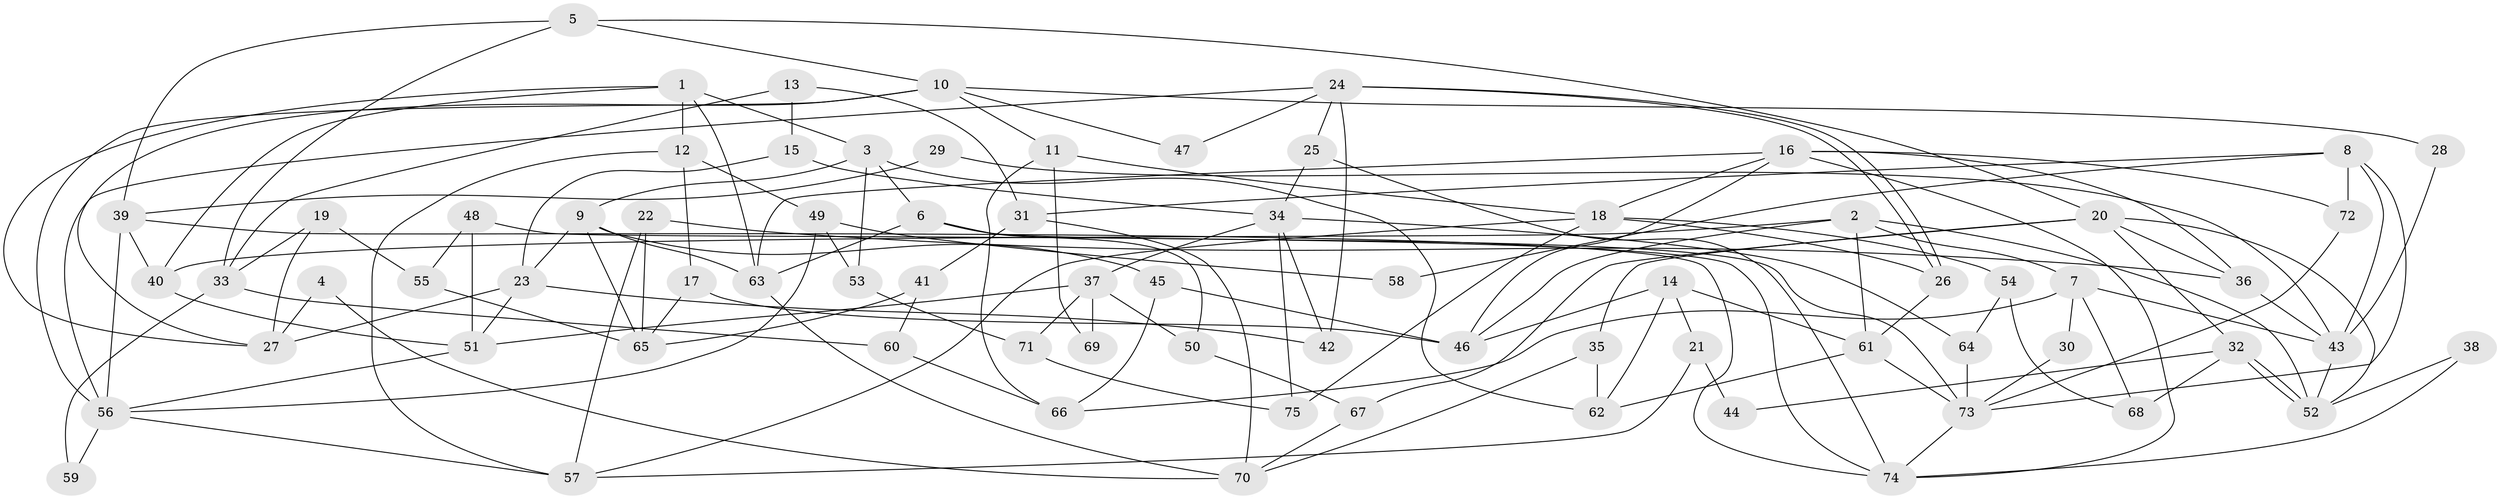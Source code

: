 // Generated by graph-tools (version 1.1) at 2025/36/03/09/25 02:36:17]
// undirected, 75 vertices, 150 edges
graph export_dot {
graph [start="1"]
  node [color=gray90,style=filled];
  1;
  2;
  3;
  4;
  5;
  6;
  7;
  8;
  9;
  10;
  11;
  12;
  13;
  14;
  15;
  16;
  17;
  18;
  19;
  20;
  21;
  22;
  23;
  24;
  25;
  26;
  27;
  28;
  29;
  30;
  31;
  32;
  33;
  34;
  35;
  36;
  37;
  38;
  39;
  40;
  41;
  42;
  43;
  44;
  45;
  46;
  47;
  48;
  49;
  50;
  51;
  52;
  53;
  54;
  55;
  56;
  57;
  58;
  59;
  60;
  61;
  62;
  63;
  64;
  65;
  66;
  67;
  68;
  69;
  70;
  71;
  72;
  73;
  74;
  75;
  1 -- 40;
  1 -- 12;
  1 -- 3;
  1 -- 27;
  1 -- 63;
  2 -- 7;
  2 -- 40;
  2 -- 46;
  2 -- 52;
  2 -- 61;
  3 -- 62;
  3 -- 6;
  3 -- 9;
  3 -- 53;
  4 -- 70;
  4 -- 27;
  5 -- 10;
  5 -- 20;
  5 -- 33;
  5 -- 39;
  6 -- 63;
  6 -- 50;
  6 -- 73;
  7 -- 68;
  7 -- 43;
  7 -- 30;
  7 -- 66;
  8 -- 73;
  8 -- 31;
  8 -- 43;
  8 -- 58;
  8 -- 72;
  9 -- 63;
  9 -- 23;
  9 -- 45;
  9 -- 65;
  10 -- 56;
  10 -- 27;
  10 -- 11;
  10 -- 28;
  10 -- 47;
  11 -- 18;
  11 -- 66;
  11 -- 69;
  12 -- 17;
  12 -- 57;
  12 -- 49;
  13 -- 33;
  13 -- 31;
  13 -- 15;
  14 -- 46;
  14 -- 61;
  14 -- 21;
  14 -- 62;
  15 -- 23;
  15 -- 34;
  16 -- 72;
  16 -- 46;
  16 -- 18;
  16 -- 36;
  16 -- 63;
  16 -- 74;
  17 -- 65;
  17 -- 46;
  18 -- 26;
  18 -- 54;
  18 -- 57;
  18 -- 75;
  19 -- 27;
  19 -- 55;
  19 -- 33;
  20 -- 36;
  20 -- 52;
  20 -- 32;
  20 -- 35;
  20 -- 67;
  21 -- 57;
  21 -- 44;
  22 -- 36;
  22 -- 57;
  22 -- 65;
  23 -- 51;
  23 -- 27;
  23 -- 42;
  24 -- 26;
  24 -- 26;
  24 -- 42;
  24 -- 25;
  24 -- 47;
  24 -- 56;
  25 -- 34;
  25 -- 74;
  26 -- 61;
  28 -- 43;
  29 -- 39;
  29 -- 43;
  30 -- 73;
  31 -- 41;
  31 -- 70;
  32 -- 52;
  32 -- 52;
  32 -- 44;
  32 -- 68;
  33 -- 59;
  33 -- 60;
  34 -- 75;
  34 -- 37;
  34 -- 42;
  34 -- 64;
  35 -- 62;
  35 -- 70;
  36 -- 43;
  37 -- 50;
  37 -- 51;
  37 -- 69;
  37 -- 71;
  38 -- 52;
  38 -- 74;
  39 -- 74;
  39 -- 40;
  39 -- 56;
  40 -- 51;
  41 -- 60;
  41 -- 65;
  43 -- 52;
  45 -- 66;
  45 -- 46;
  48 -- 74;
  48 -- 51;
  48 -- 55;
  49 -- 56;
  49 -- 53;
  49 -- 58;
  50 -- 67;
  51 -- 56;
  53 -- 71;
  54 -- 64;
  54 -- 68;
  55 -- 65;
  56 -- 57;
  56 -- 59;
  60 -- 66;
  61 -- 73;
  61 -- 62;
  63 -- 70;
  64 -- 73;
  67 -- 70;
  71 -- 75;
  72 -- 73;
  73 -- 74;
}
